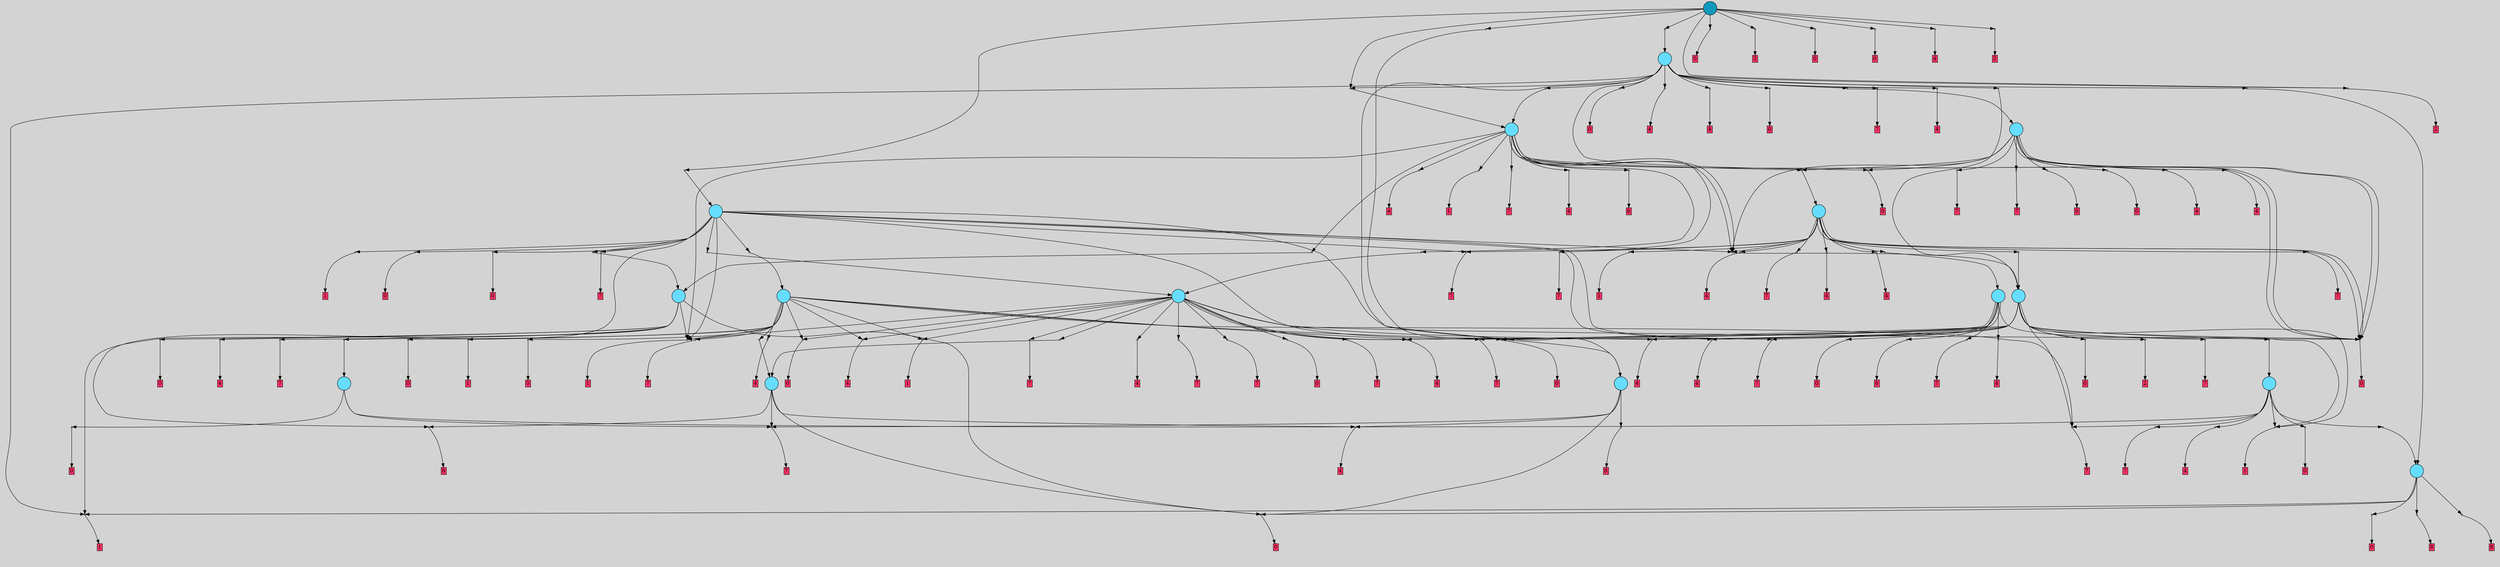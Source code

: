 // File exported with GEGELATI v1.3.1
// On the 2024-07-09 11:32:04
// With the MARL::MarlTPGGraphDotExporter
digraph{
	graph[pad = "0.212, 0.055" bgcolor = lightgray]
	node[shape=circle style = filled label = ""]
		T13 [fillcolor="#66ddff"]
		T19 [fillcolor="#66ddff"]
		T43 [fillcolor="#66ddff"]
		T56 [fillcolor="#66ddff"]
		T138 [fillcolor="#66ddff"]
		T178 [fillcolor="#66ddff"]
		T207 [fillcolor="#66ddff"]
		T209 [fillcolor="#66ddff"]
		T251 [fillcolor="#66ddff"]
		T292 [fillcolor="#66ddff"]
		T371 [fillcolor="#66ddff"]
		T398 [fillcolor="#66ddff"]
		T466 [fillcolor="#66ddff"]
		T561 [fillcolor="#66ddff"]
		T750 [fillcolor="#66ddff"]
		T908 [fillcolor="#1199bb"]
		P19840 [fillcolor="#cccccc" shape=point] //
		I19840 [shape=box style=invis label="2|0&3|4#2|3&#92;n4|0&1|7#4|6&#92;n1|1&4|5#2|2&#92;n"]
		P19840 -> I19840[style=invis]
		A15070 [fillcolor="#ff3366" shape=box margin=0.03 width=0 height=0 label="0"]
		T13 -> P19840 -> A15070
		P19841 [fillcolor="#cccccc" shape=point] //
		I19841 [shape=box style=invis label="1|2&4|4#1|6&#92;n8|7&2|3#0|4&#92;n1|6&1|6#0|7&#92;n2|4&1|0#0|0&#92;n1|5&2|1#0|5&#92;n3|5&0|7#1|0&#92;n"]
		P19841 -> I19841[style=invis]
		A15071 [fillcolor="#ff3366" shape=box margin=0.03 width=0 height=0 label="8"]
		T13 -> P19841 -> A15071
		P19842 [fillcolor="#cccccc" shape=point] //
		I19842 [shape=box style=invis label="0|1&1|3#4|5&#92;n3|6&3|2#2|6&#92;n4|2&4|3#2|2&#92;n5|2&3|5#3|3&#92;n"]
		P19842 -> I19842[style=invis]
		A15072 [fillcolor="#ff3366" shape=box margin=0.03 width=0 height=0 label="1"]
		T13 -> P19842 -> A15072
		P19843 [fillcolor="#cccccc" shape=point] //
		I19843 [shape=box style=invis label="1|6&1|6#0|7&#92;n2|4&1|0#0|0&#92;n1|2&4|4#1|6&#92;n1|5&2|4#1|5&#92;n3|0&4|5#2|3&#92;n"]
		P19843 -> I19843[style=invis]
		A15073 [fillcolor="#ff3366" shape=box margin=0.03 width=0 height=0 label="8"]
		T13 -> P19843 -> A15073
		P19844 [fillcolor="#cccccc" shape=point] //
		I19844 [shape=box style=invis label="1|7&2|2#3|3&#92;n"]
		P19844 -> I19844[style=invis]
		A15074 [fillcolor="#ff3366" shape=box margin=0.03 width=0 height=0 label="0"]
		T13 -> P19844 -> A15074
		P19845 [fillcolor="#cccccc" shape=point] //
		I19845 [shape=box style=invis label="3|6&1|7#0|0&#92;n7|5&4|6#4|5&#92;n4|1&2|0#0|6&#92;n3|2&3|1#4|2&#92;n7|4&0|5#4|3&#92;n3|4&2|4#1|3&#92;n"]
		P19845 -> I19845[style=invis]
		A15075 [fillcolor="#ff3366" shape=box margin=0.03 width=0 height=0 label="7"]
		T19 -> P19845 -> A15075
		P19846 [fillcolor="#cccccc" shape=point] //
		I19846 [shape=box style=invis label="6|0&1|2#4|7&#92;n0|2&2|2#1|2&#92;n1|3&2|0#3|5&#92;n6|0&2|5#1|2&#92;n2|4&4|5#2|0&#92;n"]
		P19846 -> I19846[style=invis]
		A15076 [fillcolor="#ff3366" shape=box margin=0.03 width=0 height=0 label="8"]
		T19 -> P19846 -> A15076
		T19 -> P19840
		P19847 [fillcolor="#cccccc" shape=point] //
		I19847 [shape=box style=invis label="1|7&3|3#4|2&#92;n1|0&2|2#0|3&#92;n3|6&3|7#0|4&#92;n"]
		P19847 -> I19847[style=invis]
		A15077 [fillcolor="#ff3366" shape=box margin=0.03 width=0 height=0 label="4"]
		T19 -> P19847 -> A15077
		P19848 [fillcolor="#cccccc" shape=point] //
		I19848 [shape=box style=invis label="6|0&2|5#1|2&#92;n0|2&2|2#1|2&#92;n1|3&2|0#3|5&#92;n6|0&1|2#4|7&#92;n2|4&4|5#2|0&#92;n8|5&4|1#1|5&#92;n"]
		P19848 -> I19848[style=invis]
		A15078 [fillcolor="#ff3366" shape=box margin=0.03 width=0 height=0 label="8"]
		T43 -> P19848 -> A15078
		T43 -> P19840
		T43 -> P19847
		T43 -> P19845
		T56 -> P19847
		T56 -> P19845
		P19849 [fillcolor="#cccccc" shape=point] //
		I19849 [shape=box style=invis label="2|0&3|4#2|3&#92;n1|1&4|5#2|2&#92;n4|0&2|7#4|6&#92;n"]
		P19849 -> I19849[style=invis]
		A15079 [fillcolor="#ff3366" shape=box margin=0.03 width=0 height=0 label="0"]
		T56 -> P19849 -> A15079
		P19850 [fillcolor="#cccccc" shape=point] //
		I19850 [shape=box style=invis label="0|0&4|0#0|3&#92;n6|1&0|5#0|4&#92;n7|0&4|3#1|4&#92;n5|6&2|2#1|0&#92;n"]
		P19850 -> I19850[style=invis]
		A15080 [fillcolor="#ff3366" shape=box margin=0.03 width=0 height=0 label="7"]
		T138 -> P19850 -> A15080
		P19851 [fillcolor="#cccccc" shape=point] //
		I19851 [shape=box style=invis label="1|0&3|3#2|1&#92;n2|7&1|7#4|6&#92;n"]
		P19851 -> I19851[style=invis]
		T138 -> P19851 -> T13
		T138 -> P19847
		P19852 [fillcolor="#cccccc" shape=point] //
		I19852 [shape=box style=invis label="6|4&2|2#1|4&#92;n6|3&4|3#4|4&#92;n0|1&4|3#3|7&#92;n"]
		P19852 -> I19852[style=invis]
		A15081 [fillcolor="#ff3366" shape=box margin=0.03 width=0 height=0 label="4"]
		T138 -> P19852 -> A15081
		P19853 [fillcolor="#cccccc" shape=point] //
		I19853 [shape=box style=invis label="3|2&3|1#4|2&#92;n7|5&4|6#4|5&#92;n4|1&2|0#0|6&#92;n7|3&2|4#0|5&#92;n8|4&1|7#0|0&#92;n3|6&3|7#0|0&#92;n4|6&3|5#3|0&#92;n8|0&2|4#4|3&#92;n5|1&4|0#0|7&#92;n6|2&0|5#4|5&#92;n"]
		P19853 -> I19853[style=invis]
		A15082 [fillcolor="#ff3366" shape=box margin=0.03 width=0 height=0 label="7"]
		T138 -> P19853 -> A15082
		P19854 [fillcolor="#cccccc" shape=point] //
		I19854 [shape=box style=invis label="0|0&1|6#0|6&#92;n"]
		P19854 -> I19854[style=invis]
		A15083 [fillcolor="#ff3366" shape=box margin=0.03 width=0 height=0 label="1"]
		T138 -> P19854 -> A15083
		P19855 [fillcolor="#cccccc" shape=point] //
		I19855 [shape=box style=invis label="2|0&3|4#2|3&#92;n1|6&1|3#4|2&#92;n4|0&1|7#4|6&#92;n"]
		P19855 -> I19855[style=invis]
		A15084 [fillcolor="#ff3366" shape=box margin=0.03 width=0 height=0 label="0"]
		T138 -> P19855 -> A15084
		P19856 [fillcolor="#cccccc" shape=point] //
		I19856 [shape=box style=invis label="0|1&4|6#3|7&#92;n1|6&2|3#3|1&#92;n6|3&4|3#4|4&#92;n"]
		P19856 -> I19856[style=invis]
		A15085 [fillcolor="#ff3366" shape=box margin=0.03 width=0 height=0 label="4"]
		T178 -> P19856 -> A15085
		P19857 [fillcolor="#cccccc" shape=point] //
		I19857 [shape=box style=invis label="2|4&2|7#1|6&#92;n8|0&2|2#0|3&#92;n"]
		P19857 -> I19857[style=invis]
		A15086 [fillcolor="#ff3366" shape=box margin=0.03 width=0 height=0 label="4"]
		T178 -> P19857 -> A15086
		T178 -> P19856
		P19858 [fillcolor="#cccccc" shape=point] //
		I19858 [shape=box style=invis label="5|6&1|3#1|7&#92;n2|0&2|1#1|0&#92;n1|6&0|4#0|4&#92;n1|1&4|5#2|2&#92;n"]
		P19858 -> I19858[style=invis]
		A15087 [fillcolor="#ff3366" shape=box margin=0.03 width=0 height=0 label="0"]
		T178 -> P19858 -> A15087
		P19859 [fillcolor="#cccccc" shape=point] //
		I19859 [shape=box style=invis label="8|3&0|0#1|1&#92;n3|0&0|2#3|1&#92;n6|0&1|7#1|7&#92;n"]
		P19859 -> I19859[style=invis]
		A15088 [fillcolor="#ff3366" shape=box margin=0.03 width=0 height=0 label="6"]
		T178 -> P19859 -> A15088
		T178 -> P19854
		P19860 [fillcolor="#cccccc" shape=point] //
		I19860 [shape=box style=invis label="3|2&3|1#4|2&#92;n7|5&4|6#4|5&#92;n4|1&2|0#0|6&#92;n7|3&2|4#0|5&#92;n8|4&1|7#0|0&#92;n3|6&3|7#0|0&#92;n5|1&4|0#3|7&#92;n8|0&2|4#4|3&#92;n4|6&3|5#3|0&#92;n6|2&0|5#4|5&#92;n"]
		P19860 -> I19860[style=invis]
		A15089 [fillcolor="#ff3366" shape=box margin=0.03 width=0 height=0 label="7"]
		T178 -> P19860 -> A15089
		P19861 [fillcolor="#cccccc" shape=point] //
		I19861 [shape=box style=invis label="4|7&3|4#3|7&#92;n8|5&0|2#2|7&#92;n8|0&2|2#4|1&#92;n6|3&3|1#4|4&#92;n7|4&2|6#0|2&#92;n4|3&4|4#3|5&#92;n"]
		P19861 -> I19861[style=invis]
		A15090 [fillcolor="#ff3366" shape=box margin=0.03 width=0 height=0 label="4"]
		T178 -> P19861 -> A15090
		P19862 [fillcolor="#cccccc" shape=point] //
		I19862 [shape=box style=invis label="4|0&4|3#1|1&#92;n"]
		P19862 -> I19862[style=invis]
		A15091 [fillcolor="#ff3366" shape=box margin=0.03 width=0 height=0 label="1"]
		T207 -> P19862 -> A15091
		P19863 [fillcolor="#cccccc" shape=point] //
		I19863 [shape=box style=invis label="2|0&2|1#1|0&#92;n5|6&3|3#1|7&#92;n1|1&4|1#2|2&#92;n"]
		P19863 -> I19863[style=invis]
		A15092 [fillcolor="#ff3366" shape=box margin=0.03 width=0 height=0 label="0"]
		T207 -> P19863 -> A15092
		T207 -> P19842
		P19864 [fillcolor="#cccccc" shape=point] //
		I19864 [shape=box style=invis label="2|5&1|2#1|1&#92;n6|7&2|7#1|7&#92;n"]
		P19864 -> I19864[style=invis]
		T207 -> P19864 -> T56
		P19865 [fillcolor="#cccccc" shape=point] //
		I19865 [shape=box style=invis label="2|4&2|7#1|6&#92;n6|3&4|3#1|3&#92;n8|0&2|2#0|2&#92;n"]
		P19865 -> I19865[style=invis]
		A15093 [fillcolor="#ff3366" shape=box margin=0.03 width=0 height=0 label="4"]
		T207 -> P19865 -> A15093
		P19866 [fillcolor="#cccccc" shape=point] //
		I19866 [shape=box style=invis label="3|2&3|1#4|2&#92;n7|5&4|6#4|5&#92;n3|6&3|7#0|0&#92;n7|3&2|4#0|5&#92;n8|4&1|7#0|0&#92;n5|1&4|0#4|7&#92;n4|7&3|5#3|0&#92;n8|0&2|4#4|3&#92;n4|1&2|0#0|6&#92;n6|2&0|5#4|5&#92;n"]
		P19866 -> I19866[style=invis]
		A15094 [fillcolor="#ff3366" shape=box margin=0.03 width=0 height=0 label="7"]
		T207 -> P19866 -> A15094
		T207 -> P19840
		P19867 [fillcolor="#cccccc" shape=point] //
		I19867 [shape=box style=invis label="2|0&3|4#2|3&#92;n4|5&3|7#2|6&#92;n1|1&4|3#2|2&#92;n4|0&1|7#4|6&#92;n"]
		P19867 -> I19867[style=invis]
		T209 -> P19867 -> T43
		P19868 [fillcolor="#cccccc" shape=point] //
		I19868 [shape=box style=invis label="2|0&3|4#2|3&#92;n5|5&0|7#4|1&#92;n7|0&0|4#2|3&#92;n8|3&0|4#2|7&#92;n"]
		P19868 -> I19868[style=invis]
		A15095 [fillcolor="#ff3366" shape=box margin=0.03 width=0 height=0 label="0"]
		T209 -> P19868 -> A15095
		P19869 [fillcolor="#cccccc" shape=point] //
		I19869 [shape=box style=invis label="0|1&3|0#0|3&#92;n8|0&2|2#0|3&#92;n2|4&2|7#1|6&#92;n"]
		P19869 -> I19869[style=invis]
		A15096 [fillcolor="#ff3366" shape=box margin=0.03 width=0 height=0 label="4"]
		T209 -> P19869 -> A15096
		P19870 [fillcolor="#cccccc" shape=point] //
		I19870 [shape=box style=invis label="3|4&3|4#2|5&#92;n4|0&1|7#4|7&#92;n1|1&4|1#2|2&#92;n"]
		P19870 -> I19870[style=invis]
		T209 -> P19870 -> T138
		P19871 [fillcolor="#cccccc" shape=point] //
		I19871 [shape=box style=invis label="8|0&3|7#3|5&#92;n8|0&0|7#0|6&#92;n"]
		P19871 -> I19871[style=invis]
		A15097 [fillcolor="#ff3366" shape=box margin=0.03 width=0 height=0 label="7"]
		T209 -> P19871 -> A15097
		T209 -> P19853
		P19872 [fillcolor="#cccccc" shape=point] //
		I19872 [shape=box style=invis label="2|0&2|1#1|0&#92;n5|6&1|3#1|7&#92;n1|6&0|4#0|4&#92;n1|1&4|1#2|2&#92;n"]
		P19872 -> I19872[style=invis]
		A15098 [fillcolor="#ff3366" shape=box margin=0.03 width=0 height=0 label="0"]
		T209 -> P19872 -> A15098
		P19873 [fillcolor="#cccccc" shape=point] //
		I19873 [shape=box style=invis label="3|0&2|2#1|3&#92;n6|0&4|5#4|6&#92;n"]
		P19873 -> I19873[style=invis]
		A15099 [fillcolor="#ff3366" shape=box margin=0.03 width=0 height=0 label="2"]
		T209 -> P19873 -> A15099
		P19874 [fillcolor="#cccccc" shape=point] //
		I19874 [shape=box style=invis label="7|5&4|6#4|5&#92;n4|1&2|0#0|6&#92;n7|3&2|4#0|5&#92;n8|4&1|3#0|0&#92;n6|2&0|5#4|5&#92;n4|6&3|5#3|0&#92;n8|0&2|4#4|3&#92;n5|1&4|0#0|7&#92;n3|6&3|7#0|0&#92;n"]
		P19874 -> I19874[style=invis]
		A15100 [fillcolor="#ff3366" shape=box margin=0.03 width=0 height=0 label="7"]
		T209 -> P19874 -> A15100
		T209 -> P19854
		P19875 [fillcolor="#cccccc" shape=point] //
		I19875 [shape=box style=invis label="5|6&0|1#4|1&#92;n3|4&3|5#3|0&#92;n0|2&2|6#3|7&#92;n5|7&0|4#4|0&#92;n4|3&0|6#2|1&#92;n4|4&2|6#0|5&#92;n0|4&3|3#2|4&#92;n6|0&4|5#4|1&#92;n2|1&1|2#4|6&#92;n"]
		P19875 -> I19875[style=invis]
		A15101 [fillcolor="#ff3366" shape=box margin=0.03 width=0 height=0 label="7"]
		T209 -> P19875 -> A15101
		P19876 [fillcolor="#cccccc" shape=point] //
		I19876 [shape=box style=invis label="1|1&4|1#2|2&#92;n5|6&1|3#1|7&#92;n2|0&2|1#1|0&#92;n"]
		P19876 -> I19876[style=invis]
		A15102 [fillcolor="#ff3366" shape=box margin=0.03 width=0 height=0 label="0"]
		T209 -> P19876 -> A15102
		P19877 [fillcolor="#cccccc" shape=point] //
		I19877 [shape=box style=invis label="8|4&1|0#4|6&#92;n5|5&2|2#1|0&#92;n0|0&4|0#0|3&#92;n"]
		P19877 -> I19877[style=invis]
		A15103 [fillcolor="#ff3366" shape=box margin=0.03 width=0 height=0 label="7"]
		T251 -> P19877 -> A15103
		P19878 [fillcolor="#cccccc" shape=point] //
		I19878 [shape=box style=invis label="1|4&0|7#4|0&#92;n0|4&1|7#0|4&#92;n7|7&0|1#3|7&#92;n5|0&2|0#0|2&#92;n"]
		P19878 -> I19878[style=invis]
		A15104 [fillcolor="#ff3366" shape=box margin=0.03 width=0 height=0 label="4"]
		T251 -> P19878 -> A15104
		P19879 [fillcolor="#cccccc" shape=point] //
		I19879 [shape=box style=invis label="8|0&2|2#0|7&#92;n2|4&2|7#1|6&#92;n6|7&1|2#2|2&#92;n"]
		P19879 -> I19879[style=invis]
		A15105 [fillcolor="#ff3366" shape=box margin=0.03 width=0 height=0 label="4"]
		T251 -> P19879 -> A15105
		P19880 [fillcolor="#cccccc" shape=point] //
		I19880 [shape=box style=invis label="6|6&0|2#4|0&#92;n4|0&2|1#3|4&#92;n4|7&1|7#4|7&#92;n5|1&3|0#3|3&#92;n"]
		P19880 -> I19880[style=invis]
		T251 -> P19880 -> T19
		P19881 [fillcolor="#cccccc" shape=point] //
		I19881 [shape=box style=invis label="2|0&2|1#1|0&#92;n7|1&4|1#2|2&#92;n2|7&4|1#1|7&#92;n"]
		P19881 -> I19881[style=invis]
		A15106 [fillcolor="#ff3366" shape=box margin=0.03 width=0 height=0 label="0"]
		T251 -> P19881 -> A15106
		P19882 [fillcolor="#cccccc" shape=point] //
		I19882 [shape=box style=invis label="2|0&3|6#1|7&#92;n0|0&4|7#2|0&#92;n"]
		P19882 -> I19882[style=invis]
		A15107 [fillcolor="#ff3366" shape=box margin=0.03 width=0 height=0 label="1"]
		T251 -> P19882 -> A15107
		T251 -> P19853
		T251 -> P19872
		P19883 [fillcolor="#cccccc" shape=point] //
		I19883 [shape=box style=invis label="5|6&1|3#1|7&#92;n1|1&4|1#2|5&#92;n2|0&2|1#1|0&#92;n"]
		P19883 -> I19883[style=invis]
		A15108 [fillcolor="#ff3366" shape=box margin=0.03 width=0 height=0 label="0"]
		T251 -> P19883 -> A15108
		T251 -> P19862
		T251 -> P19856
		P19884 [fillcolor="#cccccc" shape=point] //
		I19884 [shape=box style=invis label="3|0&1|1#4|4&#92;n"]
		P19884 -> I19884[style=invis]
		A15109 [fillcolor="#ff3366" shape=box margin=0.03 width=0 height=0 label="1"]
		T251 -> P19884 -> A15109
		P19885 [fillcolor="#cccccc" shape=point] //
		I19885 [shape=box style=invis label="4|6&1|2#0|2&#92;n6|0&3|7#1|7&#92;n6|5&3|4#0|2&#92;n"]
		P19885 -> I19885[style=invis]
		A15110 [fillcolor="#ff3366" shape=box margin=0.03 width=0 height=0 label="0"]
		T251 -> P19885 -> A15110
		P19886 [fillcolor="#cccccc" shape=point] //
		I19886 [shape=box style=invis label="0|0&4|0#0|3&#92;n5|6&2|7#1|0&#92;n3|2&2|6#3|2&#92;n5|4&3|0#3|1&#92;n"]
		P19886 -> I19886[style=invis]
		A15111 [fillcolor="#ff3366" shape=box margin=0.03 width=0 height=0 label="7"]
		T292 -> P19886 -> A15111
		T292 -> P19878
		P19887 [fillcolor="#cccccc" shape=point] //
		I19887 [shape=box style=invis label="2|6&2|4#1|1&#92;n7|0&3|4#3|0&#92;n5|3&0|2#4|0&#92;n3|4&0|2#2|5&#92;n7|5&2|6#1|1&#92;n"]
		P19887 -> I19887[style=invis]
		A15112 [fillcolor="#ff3366" shape=box margin=0.03 width=0 height=0 label="4"]
		T292 -> P19887 -> A15112
		P19888 [fillcolor="#cccccc" shape=point] //
		I19888 [shape=box style=invis label="4|0&2|1#4|4&#92;n6|6&0|2#4|0&#92;n5|1&3|0#3|3&#92;n4|7&1|7#4|7&#92;n"]
		P19888 -> I19888[style=invis]
		T292 -> P19888 -> T19
		P19889 [fillcolor="#cccccc" shape=point] //
		I19889 [shape=box style=invis label="0|3&3|7#3|7&#92;n3|0&4|3#2|4&#92;n1|1&1|5#2|0&#92;n1|7&4|2#3|6&#92;n4|6&2|6#0|5&#92;n"]
		P19889 -> I19889[style=invis]
		A15113 [fillcolor="#ff3366" shape=box margin=0.03 width=0 height=0 label="7"]
		T292 -> P19889 -> A15113
		T292 -> P19882
		P19890 [fillcolor="#cccccc" shape=point] //
		I19890 [shape=box style=invis label="3|2&3|1#4|2&#92;n7|5&4|6#4|5&#92;n4|1&2|0#0|6&#92;n7|3&2|4#0|5&#92;n8|4&1|7#0|0&#92;n8|0&2|4#4|0&#92;n4|6&3|5#3|0&#92;n3|6&3|7#0|0&#92;n5|1&4|0#0|7&#92;n6|2&0|5#4|5&#92;n"]
		P19890 -> I19890[style=invis]
		A15114 [fillcolor="#ff3366" shape=box margin=0.03 width=0 height=0 label="7"]
		T292 -> P19890 -> A15114
		P19891 [fillcolor="#cccccc" shape=point] //
		I19891 [shape=box style=invis label="2|0&2|1#1|0&#92;n5|7&1|3#1|7&#92;n1|1&4|1#2|2&#92;n1|6&0|4#0|4&#92;n"]
		P19891 -> I19891[style=invis]
		A15115 [fillcolor="#ff3366" shape=box margin=0.03 width=0 height=0 label="0"]
		T292 -> P19891 -> A15115
		T292 -> P19883
		T292 -> P19862
		T292 -> P19856
		T292 -> P19876
		P19892 [fillcolor="#cccccc" shape=point] //
		I19892 [shape=box style=invis label="3|0&3|7#3|5&#92;n8|2&1|0#4|3&#92;n"]
		P19892 -> I19892[style=invis]
		A15116 [fillcolor="#ff3366" shape=box margin=0.03 width=0 height=0 label="7"]
		T292 -> P19892 -> A15116
		T292 -> P19856
		T292 -> P19857
		T371 -> P19869
		P19893 [fillcolor="#cccccc" shape=point] //
		I19893 [shape=box style=invis label="1|7&4|1#2|0&#92;n4|0&0|7#4|7&#92;n4|5&3|7#2|2&#92;n6|2&0|4#0|5&#92;n"]
		P19893 -> I19893[style=invis]
		T371 -> P19893 -> T209
		T371 -> P19871
		P19894 [fillcolor="#cccccc" shape=point] //
		I19894 [shape=box style=invis label="3|4&3|4#4|2&#92;n5|1&4|0#0|7&#92;n4|1&2|0#0|6&#92;n6|2&0|5#4|5&#92;n3|6&3|7#0|0&#92;n2|7&0|2#3|6&#92;n4|6&3|5#3|0&#92;n8|0&2|4#4|3&#92;n7|5&4|6#4|5&#92;n7|3&2|4#0|5&#92;n"]
		P19894 -> I19894[style=invis]
		T371 -> P19894 -> T292
		T371 -> P19874
		P19895 [fillcolor="#cccccc" shape=point] //
		I19895 [shape=box style=invis label="7|4&1|6#0|2&#92;n6|0&2|4#2|4&#92;n"]
		P19895 -> I19895[style=invis]
		A15117 [fillcolor="#ff3366" shape=box margin=0.03 width=0 height=0 label="1"]
		T371 -> P19895 -> A15117
		P19896 [fillcolor="#cccccc" shape=point] //
		I19896 [shape=box style=invis label="2|1&3|6#0|5&#92;n0|0&0|5#3|0&#92;n6|6&3|2#1|2&#92;n4|6&1|4#3|1&#92;n0|5&2|6#2|2&#92;n"]
		P19896 -> I19896[style=invis]
		A15118 [fillcolor="#ff3366" shape=box margin=0.03 width=0 height=0 label="0"]
		T371 -> P19896 -> A15118
		P19897 [fillcolor="#cccccc" shape=point] //
		I19897 [shape=box style=invis label="3|2&3|1#4|2&#92;n7|5&4|6#4|5&#92;n3|6&3|7#0|0&#92;n5|2&4|0#0|7&#92;n8|4&1|7#0|0&#92;n4|1&2|0#0|6&#92;n4|7&3|5#3|0&#92;n8|0&2|4#4|3&#92;n7|3&2|4#0|5&#92;n6|2&0|5#4|5&#92;n"]
		P19897 -> I19897[style=invis]
		A15119 [fillcolor="#ff3366" shape=box margin=0.03 width=0 height=0 label="7"]
		T371 -> P19897 -> A15119
		P19898 [fillcolor="#cccccc" shape=point] //
		I19898 [shape=box style=invis label="7|6&3|1#1|5&#92;n2|2&4|5#1|7&#92;n1|3&1|2#3|5&#92;n0|0&3|1#0|7&#92;n5|4&0|7#4|0&#92;n"]
		P19898 -> I19898[style=invis]
		T371 -> P19898 -> T207
		T371 -> P19862
		P19899 [fillcolor="#cccccc" shape=point] //
		I19899 [shape=box style=invis label="8|3&0|2#3|0&#92;n2|0&2|1#1|0&#92;n2|7&3|1#1|7&#92;n5|6&1|3#1|7&#92;n7|0&1|1#3|5&#92;n"]
		P19899 -> I19899[style=invis]
		A15120 [fillcolor="#ff3366" shape=box margin=0.03 width=0 height=0 label="0"]
		T371 -> P19899 -> A15120
		P19900 [fillcolor="#cccccc" shape=point] //
		I19900 [shape=box style=invis label="2|0&3|4#4|3&#92;n1|1&4|3#2|2&#92;n4|1&0|6#3|3&#92;n4|5&3|7#2|6&#92;n1|1&1|4#3|2&#92;n"]
		P19900 -> I19900[style=invis]
		T371 -> P19900 -> T251
		T371 -> P19846
		P19901 [fillcolor="#cccccc" shape=point] //
		I19901 [shape=box style=invis label="6|0&2|5#0|0&#92;n"]
		P19901 -> I19901[style=invis]
		A15121 [fillcolor="#ff3366" shape=box margin=0.03 width=0 height=0 label="7"]
		T371 -> P19901 -> A15121
		T371 -> P19867
		P19902 [fillcolor="#cccccc" shape=point] //
		I19902 [shape=box style=invis label="1|0&1|1#0|5&#92;n6|2&0|2#0|5&#92;n0|1&2|2#1|6&#92;n4|4&0|2#2|0&#92;n4|5&3|7#2|2&#92;n7|6&0|4#2|5&#92;n5|6&3|4#2|4&#92;n6|6&1|6#0|3&#92;n"]
		P19902 -> I19902[style=invis]
		T398 -> P19902 -> T209
		P19903 [fillcolor="#cccccc" shape=point] //
		I19903 [shape=box style=invis label="3|2&3|4#4|2&#92;n4|1&2|0#0|6&#92;n5|1&4|0#0|7&#92;n7|3&2|4#0|5&#92;n4|6&3|5#0|0&#92;n8|0&2|4#4|3&#92;n7|5&4|6#4|5&#92;n6|2&0|5#4|5&#92;n1|1&3|3#1|4&#92;n"]
		P19903 -> I19903[style=invis]
		A15122 [fillcolor="#ff3366" shape=box margin=0.03 width=0 height=0 label="7"]
		T398 -> P19903 -> A15122
		P19904 [fillcolor="#cccccc" shape=point] //
		I19904 [shape=box style=invis label="2|7&0|3#3|6&#92;n4|0&1|5#0|5&#92;n2|6&1|1#4|6&#92;n1|3&0|3#0|5&#92;n4|1&4|3#2|6&#92;n8|1&1|7#3|5&#92;n7|5&4|3#3|2&#92;n8|3&2|6#0|5&#92;n4|2&0|7#2|4&#92;n"]
		P19904 -> I19904[style=invis]
		A15123 [fillcolor="#ff3366" shape=box margin=0.03 width=0 height=0 label="1"]
		T398 -> P19904 -> A15123
		T398 -> P19876
		P19905 [fillcolor="#cccccc" shape=point] //
		I19905 [shape=box style=invis label="1|1&4|6#2|2&#92;n6|4&1|2#4|7&#92;n5|6&1|3#1|7&#92;n2|0&2|1#1|1&#92;n0|5&1|2#1|3&#92;n"]
		P19905 -> I19905[style=invis]
		T398 -> P19905 -> T178
		T398 -> P19897
		P19906 [fillcolor="#cccccc" shape=point] //
		I19906 [shape=box style=invis label="0|3&3|7#3|7&#92;n3|0&4|3#2|4&#92;n1|6&4|2#3|6&#92;n1|1&1|5#2|0&#92;n7|3&3|4#1|2&#92;n"]
		P19906 -> I19906[style=invis]
		A15124 [fillcolor="#ff3366" shape=box margin=0.03 width=0 height=0 label="7"]
		T398 -> P19906 -> A15124
		P19907 [fillcolor="#cccccc" shape=point] //
		I19907 [shape=box style=invis label="5|4&2|2#0|1&#92;n0|3&2|2#2|6&#92;n8|0&2|2#0|3&#92;n"]
		P19907 -> I19907[style=invis]
		A15125 [fillcolor="#ff3366" shape=box margin=0.03 width=0 height=0 label="4"]
		T398 -> P19907 -> A15125
		P19908 [fillcolor="#cccccc" shape=point] //
		I19908 [shape=box style=invis label="4|4&3|3#0|4&#92;n3|0&2|6#4|0&#92;n2|6&1|5#4|4&#92;n4|5&0|6#2|1&#92;n0|2&2|6#3|7&#92;n1|2&4|5#0|3&#92;n7|3&4|7#0|3&#92;n3|4&3|5#3|1&#92;n3|5&0|2#3|3&#92;n"]
		P19908 -> I19908[style=invis]
		A15126 [fillcolor="#ff3366" shape=box margin=0.03 width=0 height=0 label="7"]
		T398 -> P19908 -> A15126
		T398 -> P19876
		P19909 [fillcolor="#cccccc" shape=point] //
		I19909 [shape=box style=invis label="0|1&4|6#3|7&#92;n6|3&4|3#4|4&#92;n6|6&2|3#3|1&#92;n"]
		P19909 -> I19909[style=invis]
		A15127 [fillcolor="#ff3366" shape=box margin=0.03 width=0 height=0 label="4"]
		T398 -> P19909 -> A15127
		P19910 [fillcolor="#cccccc" shape=point] //
		I19910 [shape=box style=invis label="4|5&3|7#2|2&#92;n4|2&0|4#0|5&#92;n5|0&1|1#3|5&#92;n"]
		P19910 -> I19910[style=invis]
		A15128 [fillcolor="#ff3366" shape=box margin=0.03 width=0 height=0 label="4"]
		T398 -> P19910 -> A15128
		T398 -> P19893
		T466 -> P19893
		T466 -> P19876
		P19911 [fillcolor="#cccccc" shape=point] //
		I19911 [shape=box style=invis label="1|0&2|0#3|2&#92;n0|5&4|0#1|5&#92;n8|2&4|6#3|5&#92;n2|2&2|6#1|2&#92;n3|4&2|1#4|2&#92;n3|1&0|6#1|1&#92;n4|3&3|7#2|3&#92;n"]
		P19911 -> I19911[style=invis]
		A15129 [fillcolor="#ff3366" shape=box margin=0.03 width=0 height=0 label="4"]
		T466 -> P19911 -> A15129
		P19912 [fillcolor="#cccccc" shape=point] //
		I19912 [shape=box style=invis label="8|0&3|2#1|3&#92;n2|7&0|7#0|1&#92;n"]
		P19912 -> I19912[style=invis]
		T466 -> P19912 -> T398
		T466 -> P19906
		T466 -> P19893
		P19913 [fillcolor="#cccccc" shape=point] //
		I19913 [shape=box style=invis label="4|0&1|3#1|5&#92;n"]
		P19913 -> I19913[style=invis]
		A15130 [fillcolor="#ff3366" shape=box margin=0.03 width=0 height=0 label="1"]
		T466 -> P19913 -> A15130
		T466 -> P19862
		P19914 [fillcolor="#cccccc" shape=point] //
		I19914 [shape=box style=invis label="6|3&4|6#4|7&#92;n4|4&4|4#4|1&#92;n4|1&2|0#0|4&#92;n4|0&2|4#4|3&#92;n4|1&3|5#3|3&#92;n8|3&4|4#2|5&#92;n6|2&0|5#4|5&#92;n5|1&4|0#0|7&#92;n"]
		P19914 -> I19914[style=invis]
		T466 -> P19914 -> T292
		P19915 [fillcolor="#cccccc" shape=point] //
		I19915 [shape=box style=invis label="5|2&0|7#4|4&#92;n5|2&0|4#4|1&#92;n5|2&0|1#4|7&#92;n3|4&3|5#3|0&#92;n4|4&2|6#0|5&#92;n6|0&4|5#4|1&#92;n2|0&1|2#4|6&#92;n5|5&0|6#2|6&#92;n"]
		P19915 -> I19915[style=invis]
		A15131 [fillcolor="#ff3366" shape=box margin=0.03 width=0 height=0 label="7"]
		T466 -> P19915 -> A15131
		P19916 [fillcolor="#cccccc" shape=point] //
		I19916 [shape=box style=invis label="2|0&4|0#1|0&#92;n8|0&1|5#2|5&#92;n"]
		P19916 -> I19916[style=invis]
		A15132 [fillcolor="#ff3366" shape=box margin=0.03 width=0 height=0 label="4"]
		T466 -> P19916 -> A15132
		T466 -> P19876
		P19917 [fillcolor="#cccccc" shape=point] //
		I19917 [shape=box style=invis label="0|4&2|4#4|0&#92;n"]
		P19917 -> I19917[style=invis]
		A15133 [fillcolor="#ff3366" shape=box margin=0.03 width=0 height=0 label="6"]
		T466 -> P19917 -> A15133
		P19918 [fillcolor="#cccccc" shape=point] //
		I19918 [shape=box style=invis label="1|3&1|2#3|5&#92;n2|2&4|5#1|7&#92;n7|6&3|1#1|5&#92;n0|0&3|7#0|7&#92;n5|4&0|7#4|0&#92;n"]
		P19918 -> I19918[style=invis]
		T466 -> P19918 -> T207
		T561 -> P19893
		P19919 [fillcolor="#cccccc" shape=point] //
		I19919 [shape=box style=invis label="6|2&0|5#4|5&#92;n7|0&1|0#4|7&#92;n7|3&2|2#3|5&#92;n5|5&3|0#0|7&#92;n2|0&3|2#0|0&#92;n3|6&3|1#0|0&#92;n3|2&3|0#4|2&#92;n3|6&2|2#2|5&#92;n3|6&2|6#2|3&#92;n"]
		P19919 -> I19919[style=invis]
		A15134 [fillcolor="#ff3366" shape=box margin=0.03 width=0 height=0 label="7"]
		T561 -> P19919 -> A15134
		T561 -> P19876
		P19920 [fillcolor="#cccccc" shape=point] //
		I19920 [shape=box style=invis label="1|6&4|2#3|6&#92;n3|0&4|3#2|4&#92;n0|1&2|2#3|6&#92;n0|3&3|7#3|7&#92;n1|1&1|5#2|0&#92;n7|3&3|4#1|2&#92;n"]
		P19920 -> I19920[style=invis]
		A15135 [fillcolor="#ff3366" shape=box margin=0.03 width=0 height=0 label="7"]
		T561 -> P19920 -> A15135
		P19921 [fillcolor="#cccccc" shape=point] //
		I19921 [shape=box style=invis label="2|5&0|7#4|3&#92;n2|0&3|4#2|3&#92;n7|0&0|4#2|3&#92;n"]
		P19921 -> I19921[style=invis]
		A15136 [fillcolor="#ff3366" shape=box margin=0.03 width=0 height=0 label="0"]
		T561 -> P19921 -> A15136
		T561 -> P19912
		P19922 [fillcolor="#cccccc" shape=point] //
		I19922 [shape=box style=invis label="2|6&0|1#1|0&#92;n5|0&4|3#1|2&#92;n1|0&4|1#3|2&#92;n2|2&4|4#1|0&#92;n"]
		P19922 -> I19922[style=invis]
		A15137 [fillcolor="#ff3366" shape=box margin=0.03 width=0 height=0 label="0"]
		T561 -> P19922 -> A15137
		P19923 [fillcolor="#cccccc" shape=point] //
		I19923 [shape=box style=invis label="1|0&3|5#0|1&#92;n1|6&4|3#1|4&#92;n1|1&4|1#2|2&#92;n"]
		P19923 -> I19923[style=invis]
		A15138 [fillcolor="#ff3366" shape=box margin=0.03 width=0 height=0 label="0"]
		T561 -> P19923 -> A15138
		P19924 [fillcolor="#cccccc" shape=point] //
		I19924 [shape=box style=invis label="8|0&2|7#2|6&#92;n1|6&2|3#3|1&#92;n6|3&4|3#4|4&#92;n"]
		P19924 -> I19924[style=invis]
		A15139 [fillcolor="#ff3366" shape=box margin=0.03 width=0 height=0 label="4"]
		T561 -> P19924 -> A15139
		P19925 [fillcolor="#cccccc" shape=point] //
		I19925 [shape=box style=invis label="8|0&1|2#0|3&#92;n5|4&2|2#0|1&#92;n"]
		P19925 -> I19925[style=invis]
		A15140 [fillcolor="#ff3366" shape=box margin=0.03 width=0 height=0 label="4"]
		T561 -> P19925 -> A15140
		T561 -> P19876
		P19926 [fillcolor="#cccccc" shape=point] //
		I19926 [shape=box style=invis label="6|1&2|3#0|7&#92;n4|0&0|1#1|2&#92;n"]
		P19926 -> I19926[style=invis]
		T750 -> P19926 -> T466
		P19927 [fillcolor="#cccccc" shape=point] //
		I19927 [shape=box style=invis label="2|2&1|6#1|7&#92;n5|0&4|6#4|1&#92;n2|6&0|1#1|0&#92;n1|0&4|1#3|2&#92;n1|4&0|7#0|0&#92;n6|2&4|4#1|0&#92;n"]
		P19927 -> I19927[style=invis]
		A15141 [fillcolor="#ff3366" shape=box margin=0.03 width=0 height=0 label="0"]
		T750 -> P19927 -> A15141
		P19928 [fillcolor="#cccccc" shape=point] //
		I19928 [shape=box style=invis label="1|2&1|5#2|7&#92;n4|0&4|4#4|0&#92;n0|2&1|7#0|7&#92;n7|6&3|7#4|4&#92;n"]
		P19928 -> I19928[style=invis]
		A15142 [fillcolor="#ff3366" shape=box margin=0.03 width=0 height=0 label="4"]
		T750 -> P19928 -> A15142
		P19929 [fillcolor="#cccccc" shape=point] //
		I19929 [shape=box style=invis label="3|0&2|2#0|3&#92;n0|3&2|2#4|6&#92;n"]
		P19929 -> I19929[style=invis]
		A15143 [fillcolor="#ff3366" shape=box margin=0.03 width=0 height=0 label="4"]
		T750 -> P19929 -> A15143
		P19930 [fillcolor="#cccccc" shape=point] //
		I19930 [shape=box style=invis label="4|3&0|7#4|7&#92;n1|0&2|2#0|6&#92;n6|2&0|4#0|5&#92;n4|5&3|7#2|2&#92;n1|7&4|1#2|5&#92;n"]
		P19930 -> I19930[style=invis]
		T750 -> P19930 -> T209
		P19931 [fillcolor="#cccccc" shape=point] //
		I19931 [shape=box style=invis label="8|0&1|2#0|3&#92;n8|0&4|0#2|7&#92;n5|4&2|2#4|1&#92;n"]
		P19931 -> I19931[style=invis]
		T750 -> P19931 -> T561
		P19932 [fillcolor="#cccccc" shape=point] //
		I19932 [shape=box style=invis label="0|1&1|0#0|0&#92;n4|0&3|0#4|4&#92;n2|2&0|4#2|3&#92;n1|5&0|4#4|7&#92;n"]
		P19932 -> I19932[style=invis]
		A15144 [fillcolor="#ff3366" shape=box margin=0.03 width=0 height=0 label="0"]
		T750 -> P19932 -> A15144
		T750 -> P19921
		P19933 [fillcolor="#cccccc" shape=point] //
		I19933 [shape=box style=invis label="6|5&1|6#2|2&#92;n7|7&0|0#2|4&#92;n1|0&3|3#2|1&#92;n"]
		P19933 -> I19933[style=invis]
		T750 -> P19933 -> T13
		P19934 [fillcolor="#cccccc" shape=point] //
		I19934 [shape=box style=invis label="5|3&1|3#1|1&#92;n0|6&3|0#4|2&#92;n7|5&2|2#3|5&#92;n2|0&3|2#0|0&#92;n7|5&3|0#0|7&#92;n3|6&3|6#0|0&#92;n3|6&2|2#2|5&#92;n1|1&3|6#4|2&#92;n1|0&2|1#0|7&#92;n"]
		P19934 -> I19934[style=invis]
		A15145 [fillcolor="#ff3366" shape=box margin=0.03 width=0 height=0 label="7"]
		T750 -> P19934 -> A15145
		T750 -> P19842
		P19935 [fillcolor="#cccccc" shape=point] //
		I19935 [shape=box style=invis label="8|0&2|2#2|6&#92;n1|0&2|7#3|3&#92;n2|1&3|0#3|2&#92;n"]
		P19935 -> I19935[style=invis]
		A15146 [fillcolor="#ff3366" shape=box margin=0.03 width=0 height=0 label="4"]
		T750 -> P19935 -> A15146
		P19936 [fillcolor="#cccccc" shape=point] //
		I19936 [shape=box style=invis label="8|6&0|0#0|5&#92;n8|0&1|6#2|7&#92;n"]
		P19936 -> I19936[style=invis]
		A15147 [fillcolor="#ff3366" shape=box margin=0.03 width=0 height=0 label="2"]
		T750 -> P19936 -> A15147
		T750 -> P19867
		P19937 [fillcolor="#cccccc" shape=point] //
		I19937 [shape=box style=invis label="2|4&4|3#3|4&#92;n3|0&0|7#0|5&#92;n"]
		P19937 -> I19937[style=invis]
		T750 -> P19937 -> T466
		P19938 [fillcolor="#cccccc" shape=point] //
		I19938 [shape=box style=invis label="5|3&2|2#3|1&#92;n3|3&3|1#3|6&#92;n8|0&1|3#0|3&#92;n1|1&4|7#3|4&#92;n8|0&4|0#2|7&#92;n"]
		P19938 -> I19938[style=invis]
		T908 -> P19938 -> T750
		P19939 [fillcolor="#cccccc" shape=point] //
		I19939 [shape=box style=invis label="2|6&3|4#2|3&#92;n7|0&0|4#2|3&#92;n4|5&3|0#3|3&#92;n"]
		P19939 -> I19939[style=invis]
		A15148 [fillcolor="#ff3366" shape=box margin=0.03 width=0 height=0 label="0"]
		T908 -> P19939 -> A15148
		P19940 [fillcolor="#cccccc" shape=point] //
		I19940 [shape=box style=invis label="5|0&4|4#4|6&#92;n"]
		P19940 -> I19940[style=invis]
		A15149 [fillcolor="#ff3366" shape=box margin=0.03 width=0 height=0 label="2"]
		T908 -> P19940 -> A15149
		P19941 [fillcolor="#cccccc" shape=point] //
		I19941 [shape=box style=invis label="5|1&2|3#1|5&#92;n4|5&3|3#3|6&#92;n0|5&1|4#4|4&#92;n8|0&2|2#4|7&#92;n"]
		P19941 -> I19941[style=invis]
		T908 -> P19941 -> T43
		P19942 [fillcolor="#cccccc" shape=point] //
		I19942 [shape=box style=invis label="7|3&3|7#1|4&#92;n0|0&3|4#2|3&#92;n"]
		P19942 -> I19942[style=invis]
		T908 -> P19942 -> T371
		T908 -> P19936
		P19943 [fillcolor="#cccccc" shape=point] //
		I19943 [shape=box style=invis label="1|5&0|4#4|7&#92;n2|0&0|4#2|3&#92;n4|0&3|0#4|4&#92;n0|1&1|0#3|0&#92;n"]
		P19943 -> I19943[style=invis]
		A15150 [fillcolor="#ff3366" shape=box margin=0.03 width=0 height=0 label="0"]
		T908 -> P19943 -> A15150
		P19944 [fillcolor="#cccccc" shape=point] //
		I19944 [shape=box style=invis label="1|0&4|1#2|2&#92;n6|6&3|2#2|0&#92;n2|0&2|2#1|0&#92;n4|7&2|3#4|5&#92;n5|6&1|3#1|7&#92;n"]
		P19944 -> I19944[style=invis]
		A15151 [fillcolor="#ff3366" shape=box margin=0.03 width=0 height=0 label="0"]
		T908 -> P19944 -> A15151
		P19945 [fillcolor="#cccccc" shape=point] //
		I19945 [shape=box style=invis label="4|0&4|4#4|0&#92;n1|2&1|5#2|7&#92;n7|6&3|7#4|4&#92;n"]
		P19945 -> I19945[style=invis]
		A15152 [fillcolor="#ff3366" shape=box margin=0.03 width=0 height=0 label="4"]
		T908 -> P19945 -> A15152
		T908 -> P19926
		P19946 [fillcolor="#cccccc" shape=point] //
		I19946 [shape=box style=invis label="8|2&4|3#1|6&#92;n3|0&1|1#1|0&#92;n0|4&4|5#1|5&#92;n2|5&0|0#4|7&#92;n4|1&4|6#4|4&#92;n"]
		P19946 -> I19946[style=invis]
		A15153 [fillcolor="#ff3366" shape=box margin=0.03 width=0 height=0 label="2"]
		T908 -> P19946 -> A15153
		{ rank= same T908 }
}
